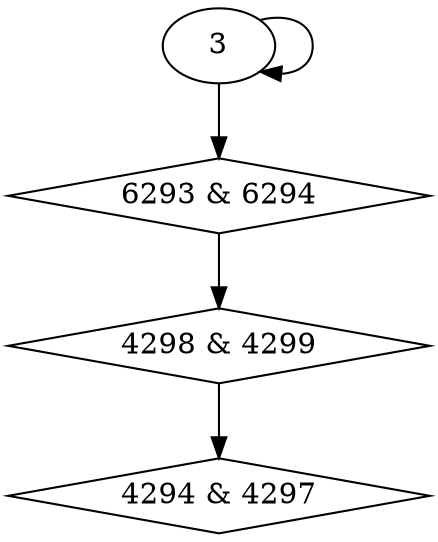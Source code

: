digraph {
0 [label = "4294 & 4297", shape = diamond];
1 [label = "4298 & 4299", shape = diamond];
2 [label = "6293 & 6294", shape = diamond];
1 -> 0;
2 -> 1;
3 -> 2;
3 -> 3;
}
